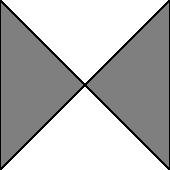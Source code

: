 size(3cm,0);

pair A, B, C, D;
A=(0,0); B=(1,0);
C=(1,1); D=(0,1);
filldraw(A--C--B--D--cycle,grey);
